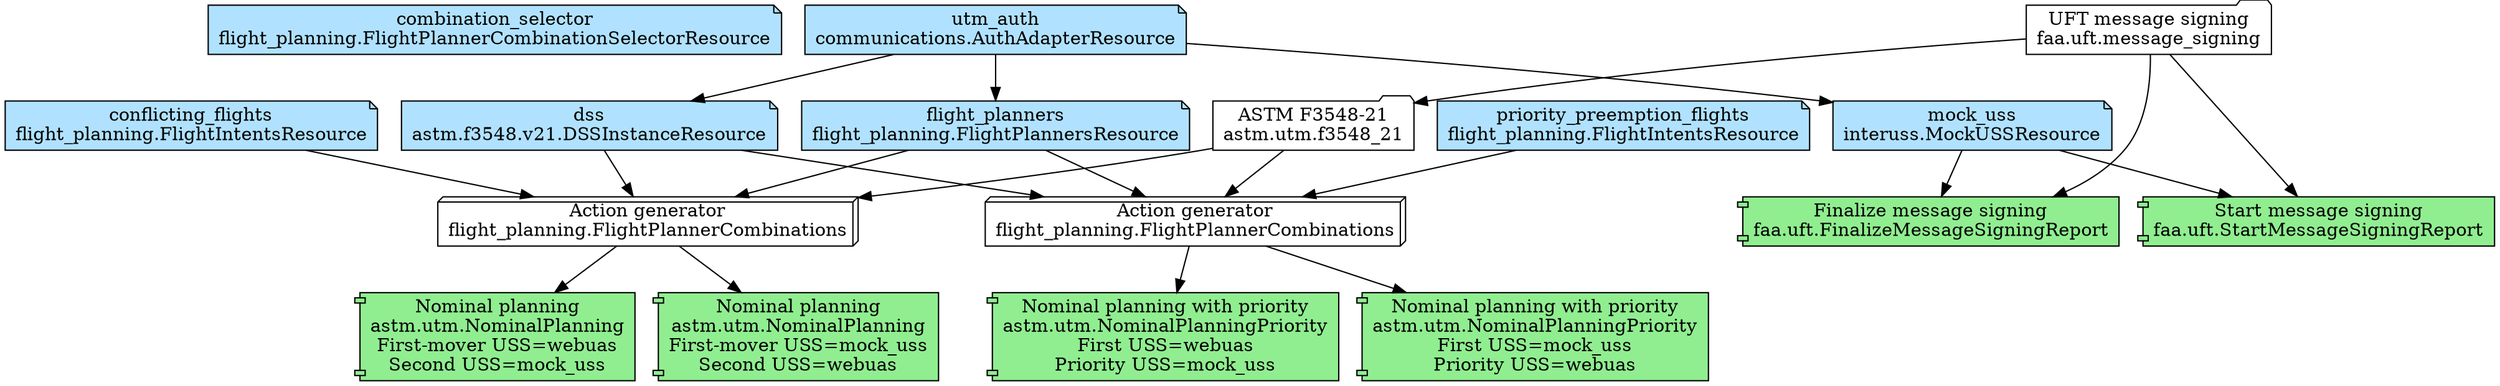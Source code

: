 digraph {
	node [shape=box]
	combination_selector [label="combination_selector
flight_planning.FlightPlannerCombinationSelectorResource" fillcolor=lightskyblue1 shape=note style=filled]
	conflicting_flights [label="conflicting_flights
flight_planning.FlightIntentsResource" fillcolor=lightskyblue1 shape=note style=filled]
	conflicting_flights -> action_generators_flight_planning_FlightPlannerCombinations
	priority_preemption_flights [label="priority_preemption_flights
flight_planning.FlightIntentsResource" fillcolor=lightskyblue1 shape=note style=filled]
	priority_preemption_flights -> action_generators_flight_planning_FlightPlannerCombinations_2
	utm_auth [label="utm_auth
communications.AuthAdapterResource" fillcolor=lightskyblue1 shape=note style=filled]
	utm_auth -> flight_planners
	utm_auth -> dss
	utm_auth -> mock_uss
	flight_planners [label="flight_planners
flight_planning.FlightPlannersResource" fillcolor=lightskyblue1 shape=note style=filled]
	flight_planners -> action_generators_flight_planning_FlightPlannerCombinations
	flight_planners -> action_generators_flight_planning_FlightPlannerCombinations_2
	dss [label="dss
astm.f3548.v21.DSSInstanceResource" fillcolor=lightskyblue1 shape=note style=filled]
	dss -> action_generators_flight_planning_FlightPlannerCombinations
	dss -> action_generators_flight_planning_FlightPlannerCombinations_2
	mock_uss [label="mock_uss
interuss.MockUSSResource" fillcolor=lightskyblue1 shape=note style=filled]
	mock_uss -> scenarios_faa_uft_StartMessageSigningReport
	mock_uss -> scenarios_faa_uft_FinalizeMessageSigningReport
	scenarios_faa_uft_StartMessageSigningReport [label="Start message signing
faa.uft.StartMessageSigningReport" fillcolor=lightgreen shape=component style=filled]
	scenarios_faa_uft_StartMessageSigningReport [label="Start message signing
faa.uft.StartMessageSigningReport" fillcolor=lightgreen shape=component style=filled]
	scenarios_astm_utm_NominalPlanning [label="Nominal planning
astm.utm.NominalPlanning
First-mover USS=webuas
Second USS=mock_uss" fillcolor=lightgreen shape=component style=filled]
	scenarios_astm_utm_NominalPlanning [label="Nominal planning
astm.utm.NominalPlanning
First-mover USS=webuas
Second USS=mock_uss" fillcolor=lightgreen shape=component style=filled]
	scenarios_astm_utm_NominalPlanning_2 [label="Nominal planning
astm.utm.NominalPlanning
First-mover USS=mock_uss
Second USS=webuas" fillcolor=lightgreen shape=component style=filled]
	scenarios_astm_utm_NominalPlanning_2 [label="Nominal planning
astm.utm.NominalPlanning
First-mover USS=mock_uss
Second USS=webuas" fillcolor=lightgreen shape=component style=filled]
	action_generators_flight_planning_FlightPlannerCombinations [label="Action generator
flight_planning.FlightPlannerCombinations" shape=box3d]
	action_generators_flight_planning_FlightPlannerCombinations -> scenarios_astm_utm_NominalPlanning
	action_generators_flight_planning_FlightPlannerCombinations -> scenarios_astm_utm_NominalPlanning_2
	scenarios_astm_utm_NominalPlanningPriority [label="Nominal planning with priority
astm.utm.NominalPlanningPriority
First USS=webuas
Priority USS=mock_uss" fillcolor=lightgreen shape=component style=filled]
	scenarios_astm_utm_NominalPlanningPriority [label="Nominal planning with priority
astm.utm.NominalPlanningPriority
First USS=webuas
Priority USS=mock_uss" fillcolor=lightgreen shape=component style=filled]
	scenarios_astm_utm_NominalPlanningPriority_2 [label="Nominal planning with priority
astm.utm.NominalPlanningPriority
First USS=mock_uss
Priority USS=webuas" fillcolor=lightgreen shape=component style=filled]
	scenarios_astm_utm_NominalPlanningPriority_2 [label="Nominal planning with priority
astm.utm.NominalPlanningPriority
First USS=mock_uss
Priority USS=webuas" fillcolor=lightgreen shape=component style=filled]
	action_generators_flight_planning_FlightPlannerCombinations_2 [label="Action generator
flight_planning.FlightPlannerCombinations" shape=box3d]
	action_generators_flight_planning_FlightPlannerCombinations_2 -> scenarios_astm_utm_NominalPlanningPriority
	action_generators_flight_planning_FlightPlannerCombinations_2 -> scenarios_astm_utm_NominalPlanningPriority_2
	suites_astm_utm_f3548_21 [label="ASTM F3548-21
astm.utm.f3548_21" shape=folder]
	suites_astm_utm_f3548_21 -> action_generators_flight_planning_FlightPlannerCombinations
	suites_astm_utm_f3548_21 -> action_generators_flight_planning_FlightPlannerCombinations_2
	scenarios_faa_uft_FinalizeMessageSigningReport [label="Finalize message signing
faa.uft.FinalizeMessageSigningReport" fillcolor=lightgreen shape=component style=filled]
	scenarios_faa_uft_FinalizeMessageSigningReport [label="Finalize message signing
faa.uft.FinalizeMessageSigningReport" fillcolor=lightgreen shape=component style=filled]
	suites_faa_uft_message_signing [label="UFT message signing
faa.uft.message_signing" shape=folder]
	suites_faa_uft_message_signing -> scenarios_faa_uft_StartMessageSigningReport
	suites_faa_uft_message_signing -> suites_astm_utm_f3548_21
	suites_faa_uft_message_signing -> scenarios_faa_uft_FinalizeMessageSigningReport
}
